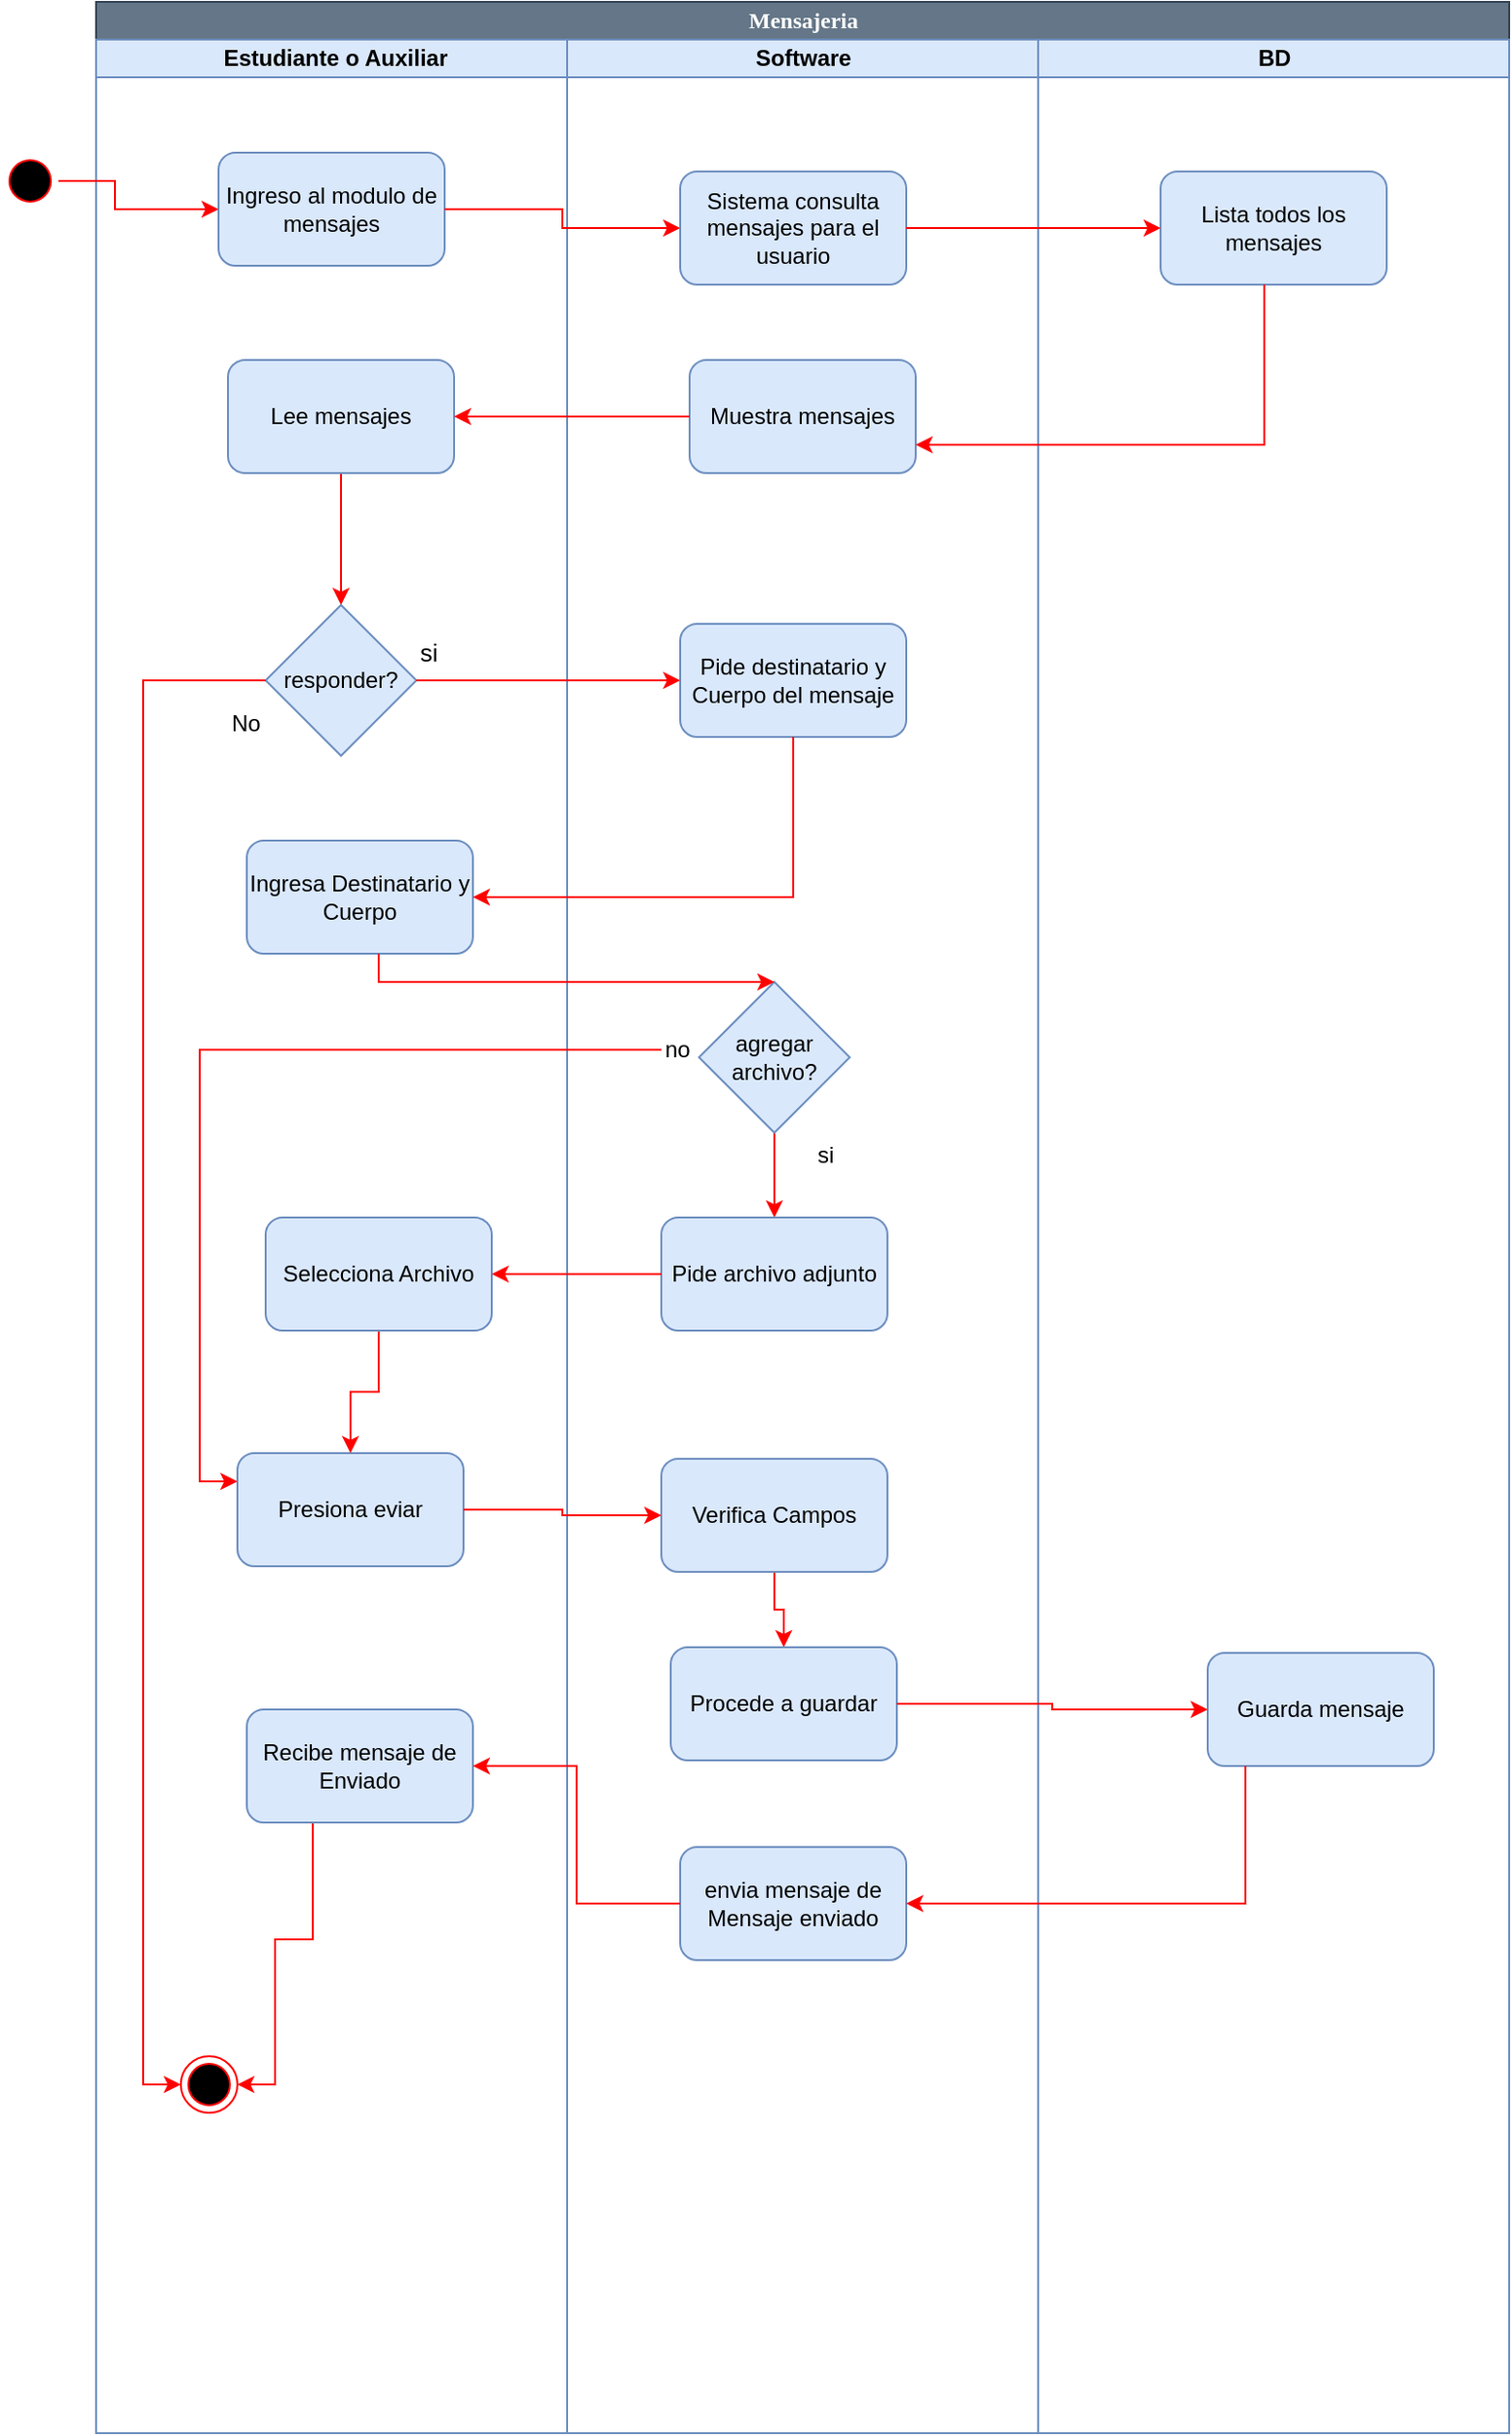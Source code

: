 <mxfile version="11.3.0" type="device" pages="1"><diagram name="Page-1" id="e7e014a7-5840-1c2e-5031-d8a46d1fe8dd"><mxGraphModel dx="2179" dy="579" grid="1" gridSize="10" guides="1" tooltips="1" connect="1" arrows="1" fold="1" page="1" pageScale="1" pageWidth="1169" pageHeight="826" background="#ffffff" math="0" shadow="0"><root><mxCell id="0"/><mxCell id="1" parent="0"/><mxCell id="M-kko6UJPVD_oCyuK3-4-41" value="Mensajeria" style="swimlane;html=1;childLayout=stackLayout;startSize=20;rounded=0;shadow=0;comic=0;labelBackgroundColor=none;strokeColor=#314354;strokeWidth=1;fillColor=#647687;fontFamily=Verdana;fontSize=12;align=center;fontColor=#ffffff;" parent="1" vertex="1"><mxGeometry x="40" y="20" width="750" height="1290" as="geometry"/></mxCell><mxCell id="M-kko6UJPVD_oCyuK3-4-42" value="&amp;nbsp;Estudiante o Auxiliar" style="swimlane;html=1;startSize=20;fillColor=#dae8fc;strokeColor=#6c8ebf;" parent="M-kko6UJPVD_oCyuK3-4-41" vertex="1"><mxGeometry y="20" width="250" height="1270" as="geometry"/></mxCell><mxCell id="M-kko6UJPVD_oCyuK3-4-44" value="Ingreso al modulo de mensajes" style="rounded=1;whiteSpace=wrap;html=1;fillColor=#dae8fc;strokeColor=#6c8ebf;" parent="M-kko6UJPVD_oCyuK3-4-42" vertex="1"><mxGeometry x="65" y="60" width="120" height="60" as="geometry"/></mxCell><mxCell id="M-kko6UJPVD_oCyuK3-4-82" style="edgeStyle=orthogonalEdgeStyle;rounded=0;orthogonalLoop=1;jettySize=auto;html=1;strokeColor=#FF0000;" parent="M-kko6UJPVD_oCyuK3-4-42" source="M-kko6UJPVD_oCyuK3-4-79" target="M-kko6UJPVD_oCyuK3-4-81" edge="1"><mxGeometry relative="1" as="geometry"/></mxCell><mxCell id="M-kko6UJPVD_oCyuK3-4-79" value="Lee mensajes" style="rounded=1;whiteSpace=wrap;html=1;fillColor=#dae8fc;strokeColor=#6c8ebf;" parent="M-kko6UJPVD_oCyuK3-4-42" vertex="1"><mxGeometry x="70" y="170" width="120" height="60" as="geometry"/></mxCell><mxCell id="M-kko6UJPVD_oCyuK3-4-81" value="responder?" style="rhombus;whiteSpace=wrap;html=1;fillColor=#dae8fc;strokeColor=#6c8ebf;" parent="M-kko6UJPVD_oCyuK3-4-42" vertex="1"><mxGeometry x="90" y="300" width="80" height="80" as="geometry"/></mxCell><mxCell id="M-kko6UJPVD_oCyuK3-4-86" value="No" style="text;html=1;resizable=0;points=[];autosize=1;align=left;verticalAlign=top;spacingTop=-4;" parent="M-kko6UJPVD_oCyuK3-4-42" vertex="1"><mxGeometry x="70" y="353" width="30" height="20" as="geometry"/></mxCell><mxCell id="M-kko6UJPVD_oCyuK3-4-89" value="Ingresa Destinatario y Cuerpo" style="rounded=1;whiteSpace=wrap;html=1;fillColor=#dae8fc;strokeColor=#6c8ebf;" parent="M-kko6UJPVD_oCyuK3-4-42" vertex="1"><mxGeometry x="80" y="425" width="120" height="60" as="geometry"/></mxCell><mxCell id="M-kko6UJPVD_oCyuK3-4-91" value="Presiona eviar" style="rounded=1;whiteSpace=wrap;html=1;fillColor=#dae8fc;strokeColor=#6c8ebf;" parent="M-kko6UJPVD_oCyuK3-4-42" vertex="1"><mxGeometry x="75" y="750" width="120" height="60" as="geometry"/></mxCell><mxCell id="M-kko6UJPVD_oCyuK3-4-104" style="edgeStyle=orthogonalEdgeStyle;rounded=0;orthogonalLoop=1;jettySize=auto;html=1;entryX=1;entryY=0.5;entryDx=0;entryDy=0;strokeColor=#FF0000;" parent="M-kko6UJPVD_oCyuK3-4-42" source="M-kko6UJPVD_oCyuK3-4-101" target="M-kko6UJPVD_oCyuK3-4-103" edge="1"><mxGeometry relative="1" as="geometry"><Array as="points"><mxPoint x="115" y="1008"/><mxPoint x="95" y="1008"/><mxPoint x="95" y="1085"/></Array></mxGeometry></mxCell><mxCell id="M-kko6UJPVD_oCyuK3-4-101" value="Recibe mensaje de Enviado" style="rounded=1;whiteSpace=wrap;html=1;fillColor=#dae8fc;strokeColor=#6c8ebf;" parent="M-kko6UJPVD_oCyuK3-4-42" vertex="1"><mxGeometry x="80" y="886" width="120" height="60" as="geometry"/></mxCell><mxCell id="M-kko6UJPVD_oCyuK3-4-103" value="" style="ellipse;html=1;shape=endState;fillColor=#000000;strokeColor=#ff0000;" parent="M-kko6UJPVD_oCyuK3-4-42" vertex="1"><mxGeometry x="45" y="1070" width="30" height="30" as="geometry"/></mxCell><mxCell id="M-kko6UJPVD_oCyuK3-4-105" style="edgeStyle=orthogonalEdgeStyle;rounded=0;orthogonalLoop=1;jettySize=auto;html=1;strokeColor=#FF0000;entryX=0;entryY=0.5;entryDx=0;entryDy=0;" parent="M-kko6UJPVD_oCyuK3-4-42" source="M-kko6UJPVD_oCyuK3-4-81" target="M-kko6UJPVD_oCyuK3-4-103" edge="1"><mxGeometry relative="1" as="geometry"><mxPoint x="50" y="830" as="targetPoint"/></mxGeometry></mxCell><mxCell id="2jRYizkoG8427c4f9yTm-9" style="edgeStyle=orthogonalEdgeStyle;rounded=0;orthogonalLoop=1;jettySize=auto;html=1;strokeColor=#FF0000;" edge="1" parent="M-kko6UJPVD_oCyuK3-4-42" source="2jRYizkoG8427c4f9yTm-6" target="M-kko6UJPVD_oCyuK3-4-91"><mxGeometry relative="1" as="geometry"/></mxCell><mxCell id="2jRYizkoG8427c4f9yTm-6" value="Selecciona Archivo" style="rounded=1;whiteSpace=wrap;html=1;fillColor=#dae8fc;strokeColor=#6c8ebf;" vertex="1" parent="M-kko6UJPVD_oCyuK3-4-42"><mxGeometry x="90" y="625" width="120" height="60" as="geometry"/></mxCell><mxCell id="M-kko6UJPVD_oCyuK3-4-51" value="Software" style="swimlane;html=1;startSize=20;fillColor=#dae8fc;strokeColor=#6c8ebf;" parent="M-kko6UJPVD_oCyuK3-4-41" vertex="1"><mxGeometry x="250" y="20" width="250" height="1270" as="geometry"/></mxCell><mxCell id="M-kko6UJPVD_oCyuK3-4-73" value="Sistema consulta mensajes para el usuario" style="rounded=1;whiteSpace=wrap;html=1;fillColor=#dae8fc;strokeColor=#6c8ebf;" parent="M-kko6UJPVD_oCyuK3-4-51" vertex="1"><mxGeometry x="60" y="70" width="120" height="60" as="geometry"/></mxCell><mxCell id="M-kko6UJPVD_oCyuK3-4-77" value="Muestra mensajes" style="rounded=1;whiteSpace=wrap;html=1;fillColor=#dae8fc;strokeColor=#6c8ebf;" parent="M-kko6UJPVD_oCyuK3-4-51" vertex="1"><mxGeometry x="65" y="170" width="120" height="60" as="geometry"/></mxCell><mxCell id="M-kko6UJPVD_oCyuK3-4-83" value="Pide destinatario y Cuerpo del mensaje" style="rounded=1;whiteSpace=wrap;html=1;fillColor=#dae8fc;strokeColor=#6c8ebf;" parent="M-kko6UJPVD_oCyuK3-4-51" vertex="1"><mxGeometry x="60" y="310" width="120" height="60" as="geometry"/></mxCell><mxCell id="M-kko6UJPVD_oCyuK3-4-96" style="edgeStyle=orthogonalEdgeStyle;rounded=0;orthogonalLoop=1;jettySize=auto;html=1;strokeColor=#FF0000;" parent="M-kko6UJPVD_oCyuK3-4-51" source="M-kko6UJPVD_oCyuK3-4-93" target="M-kko6UJPVD_oCyuK3-4-94" edge="1"><mxGeometry relative="1" as="geometry"/></mxCell><mxCell id="M-kko6UJPVD_oCyuK3-4-93" value="Verifica Campos" style="rounded=1;whiteSpace=wrap;html=1;fillColor=#dae8fc;strokeColor=#6c8ebf;" parent="M-kko6UJPVD_oCyuK3-4-51" vertex="1"><mxGeometry x="50" y="753" width="120" height="60" as="geometry"/></mxCell><mxCell id="M-kko6UJPVD_oCyuK3-4-94" value="Procede a guardar" style="rounded=1;whiteSpace=wrap;html=1;fillColor=#dae8fc;strokeColor=#6c8ebf;" parent="M-kko6UJPVD_oCyuK3-4-51" vertex="1"><mxGeometry x="55" y="853" width="120" height="60" as="geometry"/></mxCell><mxCell id="M-kko6UJPVD_oCyuK3-4-99" value="envia mensaje de Mensaje enviado" style="rounded=1;whiteSpace=wrap;html=1;fillColor=#dae8fc;strokeColor=#6c8ebf;" parent="M-kko6UJPVD_oCyuK3-4-51" vertex="1"><mxGeometry x="60" y="959" width="120" height="60" as="geometry"/></mxCell><mxCell id="2jRYizkoG8427c4f9yTm-3" style="edgeStyle=orthogonalEdgeStyle;rounded=0;orthogonalLoop=1;jettySize=auto;html=1;strokeColor=#FF0000;" edge="1" parent="M-kko6UJPVD_oCyuK3-4-51" source="2jRYizkoG8427c4f9yTm-1" target="2jRYizkoG8427c4f9yTm-2"><mxGeometry relative="1" as="geometry"/></mxCell><mxCell id="2jRYizkoG8427c4f9yTm-1" value="agregar archivo?" style="rhombus;whiteSpace=wrap;html=1;fillColor=#dae8fc;strokeColor=#6c8ebf;" vertex="1" parent="M-kko6UJPVD_oCyuK3-4-51"><mxGeometry x="70" y="500" width="80" height="80" as="geometry"/></mxCell><mxCell id="2jRYizkoG8427c4f9yTm-2" value="Pide archivo adjunto" style="rounded=1;whiteSpace=wrap;html=1;fillColor=#dae8fc;strokeColor=#6c8ebf;" vertex="1" parent="M-kko6UJPVD_oCyuK3-4-51"><mxGeometry x="50" y="625" width="120" height="60" as="geometry"/></mxCell><mxCell id="M-kko6UJPVD_oCyuK3-4-59" value="BD" style="swimlane;html=1;startSize=20;fillColor=#dae8fc;strokeColor=#6c8ebf;" parent="M-kko6UJPVD_oCyuK3-4-41" vertex="1"><mxGeometry x="500" y="20" width="250" height="1270" as="geometry"/></mxCell><mxCell id="M-kko6UJPVD_oCyuK3-4-75" value="Lista todos los mensajes" style="rounded=1;whiteSpace=wrap;html=1;fillColor=#dae8fc;strokeColor=#6c8ebf;" parent="M-kko6UJPVD_oCyuK3-4-59" vertex="1"><mxGeometry x="65" y="70" width="120" height="60" as="geometry"/></mxCell><mxCell id="M-kko6UJPVD_oCyuK3-4-97" value="Guarda mensaje" style="rounded=1;whiteSpace=wrap;html=1;fillColor=#dae8fc;strokeColor=#6c8ebf;" parent="M-kko6UJPVD_oCyuK3-4-59" vertex="1"><mxGeometry x="90" y="856" width="120" height="60" as="geometry"/></mxCell><mxCell id="M-kko6UJPVD_oCyuK3-4-74" style="edgeStyle=orthogonalEdgeStyle;rounded=0;orthogonalLoop=1;jettySize=auto;html=1;strokeColor=#FF0000;" parent="M-kko6UJPVD_oCyuK3-4-41" source="M-kko6UJPVD_oCyuK3-4-44" target="M-kko6UJPVD_oCyuK3-4-73" edge="1"><mxGeometry relative="1" as="geometry"/></mxCell><mxCell id="M-kko6UJPVD_oCyuK3-4-76" style="edgeStyle=orthogonalEdgeStyle;rounded=0;orthogonalLoop=1;jettySize=auto;html=1;strokeColor=#FF0000;" parent="M-kko6UJPVD_oCyuK3-4-41" source="M-kko6UJPVD_oCyuK3-4-73" target="M-kko6UJPVD_oCyuK3-4-75" edge="1"><mxGeometry relative="1" as="geometry"/></mxCell><mxCell id="M-kko6UJPVD_oCyuK3-4-78" style="edgeStyle=orthogonalEdgeStyle;rounded=0;orthogonalLoop=1;jettySize=auto;html=1;entryX=1;entryY=0.75;entryDx=0;entryDy=0;strokeColor=#FF0000;" parent="M-kko6UJPVD_oCyuK3-4-41" source="M-kko6UJPVD_oCyuK3-4-75" target="M-kko6UJPVD_oCyuK3-4-77" edge="1"><mxGeometry relative="1" as="geometry"><Array as="points"><mxPoint x="620" y="235"/></Array></mxGeometry></mxCell><mxCell id="M-kko6UJPVD_oCyuK3-4-80" style="edgeStyle=orthogonalEdgeStyle;rounded=0;orthogonalLoop=1;jettySize=auto;html=1;strokeColor=#FF0000;" parent="M-kko6UJPVD_oCyuK3-4-41" source="M-kko6UJPVD_oCyuK3-4-77" target="M-kko6UJPVD_oCyuK3-4-79" edge="1"><mxGeometry relative="1" as="geometry"><mxPoint x="200" y="220" as="targetPoint"/></mxGeometry></mxCell><mxCell id="M-kko6UJPVD_oCyuK3-4-84" style="edgeStyle=orthogonalEdgeStyle;rounded=0;orthogonalLoop=1;jettySize=auto;html=1;entryX=0;entryY=0.5;entryDx=0;entryDy=0;strokeColor=#FF0000;" parent="M-kko6UJPVD_oCyuK3-4-41" source="M-kko6UJPVD_oCyuK3-4-81" target="M-kko6UJPVD_oCyuK3-4-83" edge="1"><mxGeometry relative="1" as="geometry"/></mxCell><mxCell id="M-kko6UJPVD_oCyuK3-4-90" style="edgeStyle=orthogonalEdgeStyle;rounded=0;orthogonalLoop=1;jettySize=auto;html=1;entryX=1;entryY=0.5;entryDx=0;entryDy=0;strokeColor=#FF0000;" parent="M-kko6UJPVD_oCyuK3-4-41" source="M-kko6UJPVD_oCyuK3-4-83" target="M-kko6UJPVD_oCyuK3-4-89" edge="1"><mxGeometry relative="1" as="geometry"><Array as="points"><mxPoint x="370" y="475"/></Array></mxGeometry></mxCell><mxCell id="M-kko6UJPVD_oCyuK3-4-95" style="edgeStyle=orthogonalEdgeStyle;rounded=0;orthogonalLoop=1;jettySize=auto;html=1;entryX=0;entryY=0.5;entryDx=0;entryDy=0;strokeColor=#FF0000;" parent="M-kko6UJPVD_oCyuK3-4-41" source="M-kko6UJPVD_oCyuK3-4-91" target="M-kko6UJPVD_oCyuK3-4-93" edge="1"><mxGeometry relative="1" as="geometry"/></mxCell><mxCell id="M-kko6UJPVD_oCyuK3-4-98" style="edgeStyle=orthogonalEdgeStyle;rounded=0;orthogonalLoop=1;jettySize=auto;html=1;strokeColor=#FF0000;" parent="M-kko6UJPVD_oCyuK3-4-41" source="M-kko6UJPVD_oCyuK3-4-94" target="M-kko6UJPVD_oCyuK3-4-97" edge="1"><mxGeometry relative="1" as="geometry"/></mxCell><mxCell id="M-kko6UJPVD_oCyuK3-4-100" style="edgeStyle=orthogonalEdgeStyle;rounded=0;orthogonalLoop=1;jettySize=auto;html=1;entryX=1;entryY=0.5;entryDx=0;entryDy=0;strokeColor=#FF0000;" parent="M-kko6UJPVD_oCyuK3-4-41" source="M-kko6UJPVD_oCyuK3-4-97" target="M-kko6UJPVD_oCyuK3-4-99" edge="1"><mxGeometry relative="1" as="geometry"><Array as="points"><mxPoint x="610" y="1009"/></Array></mxGeometry></mxCell><mxCell id="M-kko6UJPVD_oCyuK3-4-102" style="edgeStyle=orthogonalEdgeStyle;rounded=0;orthogonalLoop=1;jettySize=auto;html=1;strokeColor=#FF0000;entryX=1;entryY=0.5;entryDx=0;entryDy=0;" parent="M-kko6UJPVD_oCyuK3-4-41" source="M-kko6UJPVD_oCyuK3-4-99" target="M-kko6UJPVD_oCyuK3-4-101" edge="1"><mxGeometry relative="1" as="geometry"><mxPoint x="210" y="776" as="targetPoint"/></mxGeometry></mxCell><mxCell id="M-kko6UJPVD_oCyuK3-4-92" style="edgeStyle=orthogonalEdgeStyle;rounded=0;orthogonalLoop=1;jettySize=auto;html=1;strokeColor=#FF0000;entryX=0.5;entryY=0;entryDx=0;entryDy=0;" parent="M-kko6UJPVD_oCyuK3-4-41" source="M-kko6UJPVD_oCyuK3-4-89" target="2jRYizkoG8427c4f9yTm-1" edge="1"><mxGeometry relative="1" as="geometry"><Array as="points"><mxPoint x="150" y="520"/></Array></mxGeometry></mxCell><mxCell id="2jRYizkoG8427c4f9yTm-7" style="edgeStyle=orthogonalEdgeStyle;rounded=0;orthogonalLoop=1;jettySize=auto;html=1;entryX=1;entryY=0.5;entryDx=0;entryDy=0;strokeColor=#FF0000;" edge="1" parent="M-kko6UJPVD_oCyuK3-4-41" source="2jRYizkoG8427c4f9yTm-2" target="2jRYizkoG8427c4f9yTm-6"><mxGeometry relative="1" as="geometry"/></mxCell><mxCell id="M-kko6UJPVD_oCyuK3-4-69" style="edgeStyle=orthogonalEdgeStyle;rounded=0;orthogonalLoop=1;jettySize=auto;html=1;strokeColor=#FF0000;entryX=0;entryY=0.5;entryDx=0;entryDy=0;exitX=1;exitY=0.5;exitDx=0;exitDy=0;" parent="1" source="M-kko6UJPVD_oCyuK3-4-70" target="M-kko6UJPVD_oCyuK3-4-44" edge="1"><mxGeometry relative="1" as="geometry"><Array as="points"><mxPoint x="50" y="115"/><mxPoint x="50" y="130"/></Array></mxGeometry></mxCell><mxCell id="M-kko6UJPVD_oCyuK3-4-70" value="" style="ellipse;html=1;shape=startState;fillColor=#000000;strokeColor=#ff0000;" parent="1" vertex="1"><mxGeometry x="-10" y="100" width="30" height="30" as="geometry"/></mxCell><mxCell id="M-kko6UJPVD_oCyuK3-4-85" value="&lt;font style=&quot;font-size: 13px&quot;&gt;si&lt;/font&gt;" style="text;html=1;resizable=0;points=[];autosize=1;align=left;verticalAlign=top;spacingTop=-4;" parent="1" vertex="1"><mxGeometry x="210" y="355" width="30" height="20" as="geometry"/></mxCell><mxCell id="2jRYizkoG8427c4f9yTm-4" value="si" style="text;html=1;resizable=0;points=[];autosize=1;align=left;verticalAlign=top;spacingTop=-4;" vertex="1" parent="1"><mxGeometry x="421" y="622" width="20" height="20" as="geometry"/></mxCell><mxCell id="2jRYizkoG8427c4f9yTm-8" style="edgeStyle=orthogonalEdgeStyle;rounded=0;orthogonalLoop=1;jettySize=auto;html=1;entryX=0;entryY=0.25;entryDx=0;entryDy=0;strokeColor=#FF0000;" edge="1" parent="1" source="2jRYizkoG8427c4f9yTm-5" target="M-kko6UJPVD_oCyuK3-4-91"><mxGeometry relative="1" as="geometry"/></mxCell><mxCell id="2jRYizkoG8427c4f9yTm-5" value="no" style="text;html=1;resizable=0;points=[];autosize=1;align=left;verticalAlign=top;spacingTop=-4;" vertex="1" parent="1"><mxGeometry x="340" y="566" width="30" height="20" as="geometry"/></mxCell></root></mxGraphModel></diagram></mxfile>